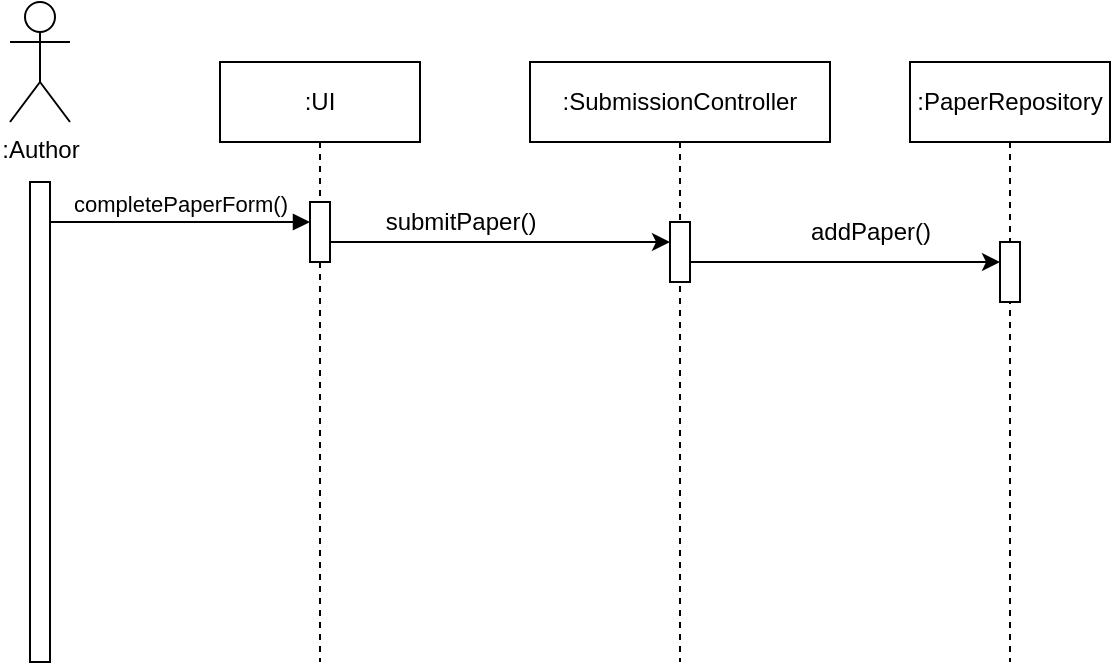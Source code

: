 <mxfile version="12.9.7" type="device"><diagram name="Page-1" id="13e1069c-82ec-6db2-03f1-153e76fe0fe0"><mxGraphModel dx="1038" dy="548" grid="1" gridSize="10" guides="1" tooltips="1" connect="1" arrows="1" fold="1" page="1" pageScale="1" pageWidth="1100" pageHeight="850" background="#ffffff" math="0" shadow="0"><root><mxCell id="0"/><mxCell id="1" parent="0"/><mxCell id="4-Ad3c2G3fqyFcL7BWo_-31" value=":PaperRepository" style="shape=umlLifeline;perimeter=lifelinePerimeter;whiteSpace=wrap;html=1;container=1;collapsible=0;recursiveResize=0;outlineConnect=0;" vertex="1" parent="1"><mxGeometry x="540" y="70" width="100" height="300" as="geometry"/></mxCell><mxCell id="4-Ad3c2G3fqyFcL7BWo_-30" value=":UI" style="shape=umlLifeline;perimeter=lifelinePerimeter;whiteSpace=wrap;html=1;container=1;collapsible=0;recursiveResize=0;outlineConnect=0;" vertex="1" parent="1"><mxGeometry x="195" y="70" width="100" height="300" as="geometry"/></mxCell><mxCell id="4-Ad3c2G3fqyFcL7BWo_-29" value="&lt;span style=&quot;white-space: nowrap&quot;&gt;:SubmissionController&lt;/span&gt;" style="shape=umlLifeline;perimeter=lifelinePerimeter;whiteSpace=wrap;html=1;container=1;collapsible=0;recursiveResize=0;outlineConnect=0;" vertex="1" parent="1"><mxGeometry x="350" y="70" width="150" height="300" as="geometry"/></mxCell><mxCell id="4-Ad3c2G3fqyFcL7BWo_-1" value=":Author" style="shape=umlActor;verticalLabelPosition=bottom;labelBackgroundColor=#ffffff;verticalAlign=top;html=1;" vertex="1" parent="1"><mxGeometry x="90" y="40" width="30" height="60" as="geometry"/></mxCell><mxCell id="4-Ad3c2G3fqyFcL7BWo_-5" value="" style="html=1;points=[];perimeter=orthogonalPerimeter;" vertex="1" parent="1"><mxGeometry x="100" y="130" width="10" height="240" as="geometry"/></mxCell><mxCell id="4-Ad3c2G3fqyFcL7BWo_-9" value="" style="edgeStyle=orthogonalEdgeStyle;rounded=0;orthogonalLoop=1;jettySize=auto;html=1;" edge="1" parent="1" source="4-Ad3c2G3fqyFcL7BWo_-6" target="4-Ad3c2G3fqyFcL7BWo_-8"><mxGeometry relative="1" as="geometry"><Array as="points"><mxPoint x="260" y="160"/><mxPoint x="260" y="160"/></Array></mxGeometry></mxCell><mxCell id="4-Ad3c2G3fqyFcL7BWo_-6" value="" style="html=1;points=[];perimeter=orthogonalPerimeter;" vertex="1" parent="1"><mxGeometry x="240" y="140" width="10" height="30" as="geometry"/></mxCell><mxCell id="4-Ad3c2G3fqyFcL7BWo_-28" value="" style="edgeStyle=orthogonalEdgeStyle;rounded=0;orthogonalLoop=1;jettySize=auto;html=1;" edge="1" parent="1" source="4-Ad3c2G3fqyFcL7BWo_-8" target="4-Ad3c2G3fqyFcL7BWo_-27"><mxGeometry relative="1" as="geometry"><Array as="points"><mxPoint x="470" y="170"/><mxPoint x="470" y="170"/></Array></mxGeometry></mxCell><mxCell id="4-Ad3c2G3fqyFcL7BWo_-8" value="" style="html=1;points=[];perimeter=orthogonalPerimeter;" vertex="1" parent="1"><mxGeometry x="420" y="150" width="10" height="30" as="geometry"/></mxCell><mxCell id="4-Ad3c2G3fqyFcL7BWo_-27" value="" style="html=1;points=[];perimeter=orthogonalPerimeter;" vertex="1" parent="1"><mxGeometry x="585" y="160" width="10" height="30" as="geometry"/></mxCell><mxCell id="4-Ad3c2G3fqyFcL7BWo_-11" value="submitPaper()" style="text;html=1;align=center;verticalAlign=middle;resizable=0;points=[];autosize=1;" vertex="1" parent="1"><mxGeometry x="270" y="140" width="90" height="20" as="geometry"/></mxCell><mxCell id="4-Ad3c2G3fqyFcL7BWo_-18" value="completePaperForm()" style="html=1;verticalAlign=bottom;endArrow=block;" edge="1" parent="1" target="4-Ad3c2G3fqyFcL7BWo_-6"><mxGeometry width="80" relative="1" as="geometry"><mxPoint x="110" y="150" as="sourcePoint"/><mxPoint x="190" y="150" as="targetPoint"/></mxGeometry></mxCell><mxCell id="4-Ad3c2G3fqyFcL7BWo_-32" value="addPaper()" style="text;html=1;align=center;verticalAlign=middle;resizable=0;points=[];autosize=1;" vertex="1" parent="1"><mxGeometry x="480" y="145" width="80" height="20" as="geometry"/></mxCell></root></mxGraphModel></diagram></mxfile>